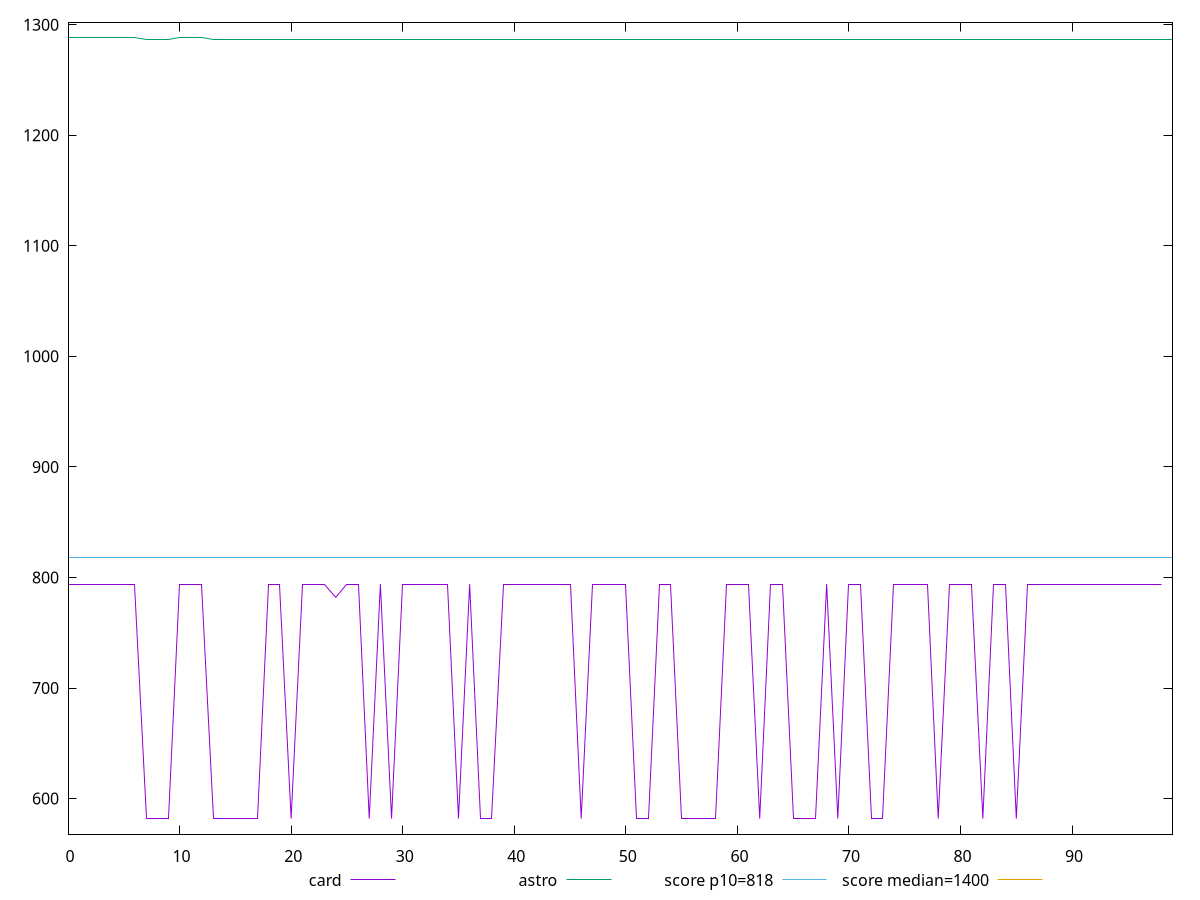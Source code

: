 reset

$card <<EOF
0 794
1 794
2 794
3 794
4 794
5 794
6 794
7 582
8 582
9 582
10 794
11 794
12 794
13 582
14 582
15 582
16 582
17 582
18 794
19 794
20 582
21 794
22 794
23 794
24 782
25 794
26 794
27 582
28 794
29 582
30 794
31 794
32 794
33 794
34 794
35 582
36 794
37 582
38 582
39 794
40 794
41 794
42 794
43 794
44 794
45 794
46 582
47 794
48 794
49 794
50 794
51 582
52 582
53 794
54 794
55 582
56 582
57 582
58 582
59 794
60 794
61 794
62 582
63 794
64 794
65 582
66 582
67 582
68 794
69 582
70 794
71 794
72 582
73 582
74 794
75 794
76 794
77 794
78 582
79 794
80 794
81 794
82 582
83 794
84 794
85 582
86 794
87 794
88 794
89 794
90 794
91 794
92 794
93 794
94 794
95 794
96 794
97 794
98 794
EOF

$astro <<EOF
0 1288
1 1288
2 1288
3 1288
4 1288
5 1288
6 1288
7 1287
8 1287
9 1287
10 1288
11 1288
12 1288
13 1287
14 1287
15 1287
16 1287
17 1287
18 1287
19 1287
20 1287
21 1287
22 1287
23 1287
24 1287
25 1287
26 1287
27 1287
28 1287
29 1287
30 1287
31 1287
32 1287
33 1287
34 1287
35 1287
36 1287
37 1287
38 1287
39 1287
40 1287
41 1287
42 1287
43 1287
44 1287
45 1287
46 1287
47 1287
48 1287
49 1287
50 1287
51 1287
52 1287
53 1287
54 1287
55 1287
56 1287
57 1287
58 1287
59 1287
60 1287
61 1287
62 1287
63 1287
64 1287
65 1287
66 1287
67 1287
68 1287
69 1287
70 1287
71 1287
72 1287
73 1287
74 1287
75 1287
76 1287
77 1287
78 1287
79 1287
80 1287
81 1287
82 1287
83 1287
84 1287
85 1287
86 1287
87 1287
88 1287
89 1287
90 1287
91 1287
92 1287
93 1287
94 1287
95 1287
96 1287
97 1287
98 1287
99 1287
EOF

set key outside below
set xrange [0:99]
set yrange [567.88:1302.12]
set trange [567.88:1302.12]
set terminal svg size 640, 520 enhanced background rgb 'white'
set output "reports/report_00027_2021-02-24T12-40-31.850Z/dom-size/comparison/line/2_vs_3.svg"

plot $card title "card" with line, \
     $astro title "astro" with line, \
     818 title "score p10=818", \
     1400 title "score median=1400"

reset
